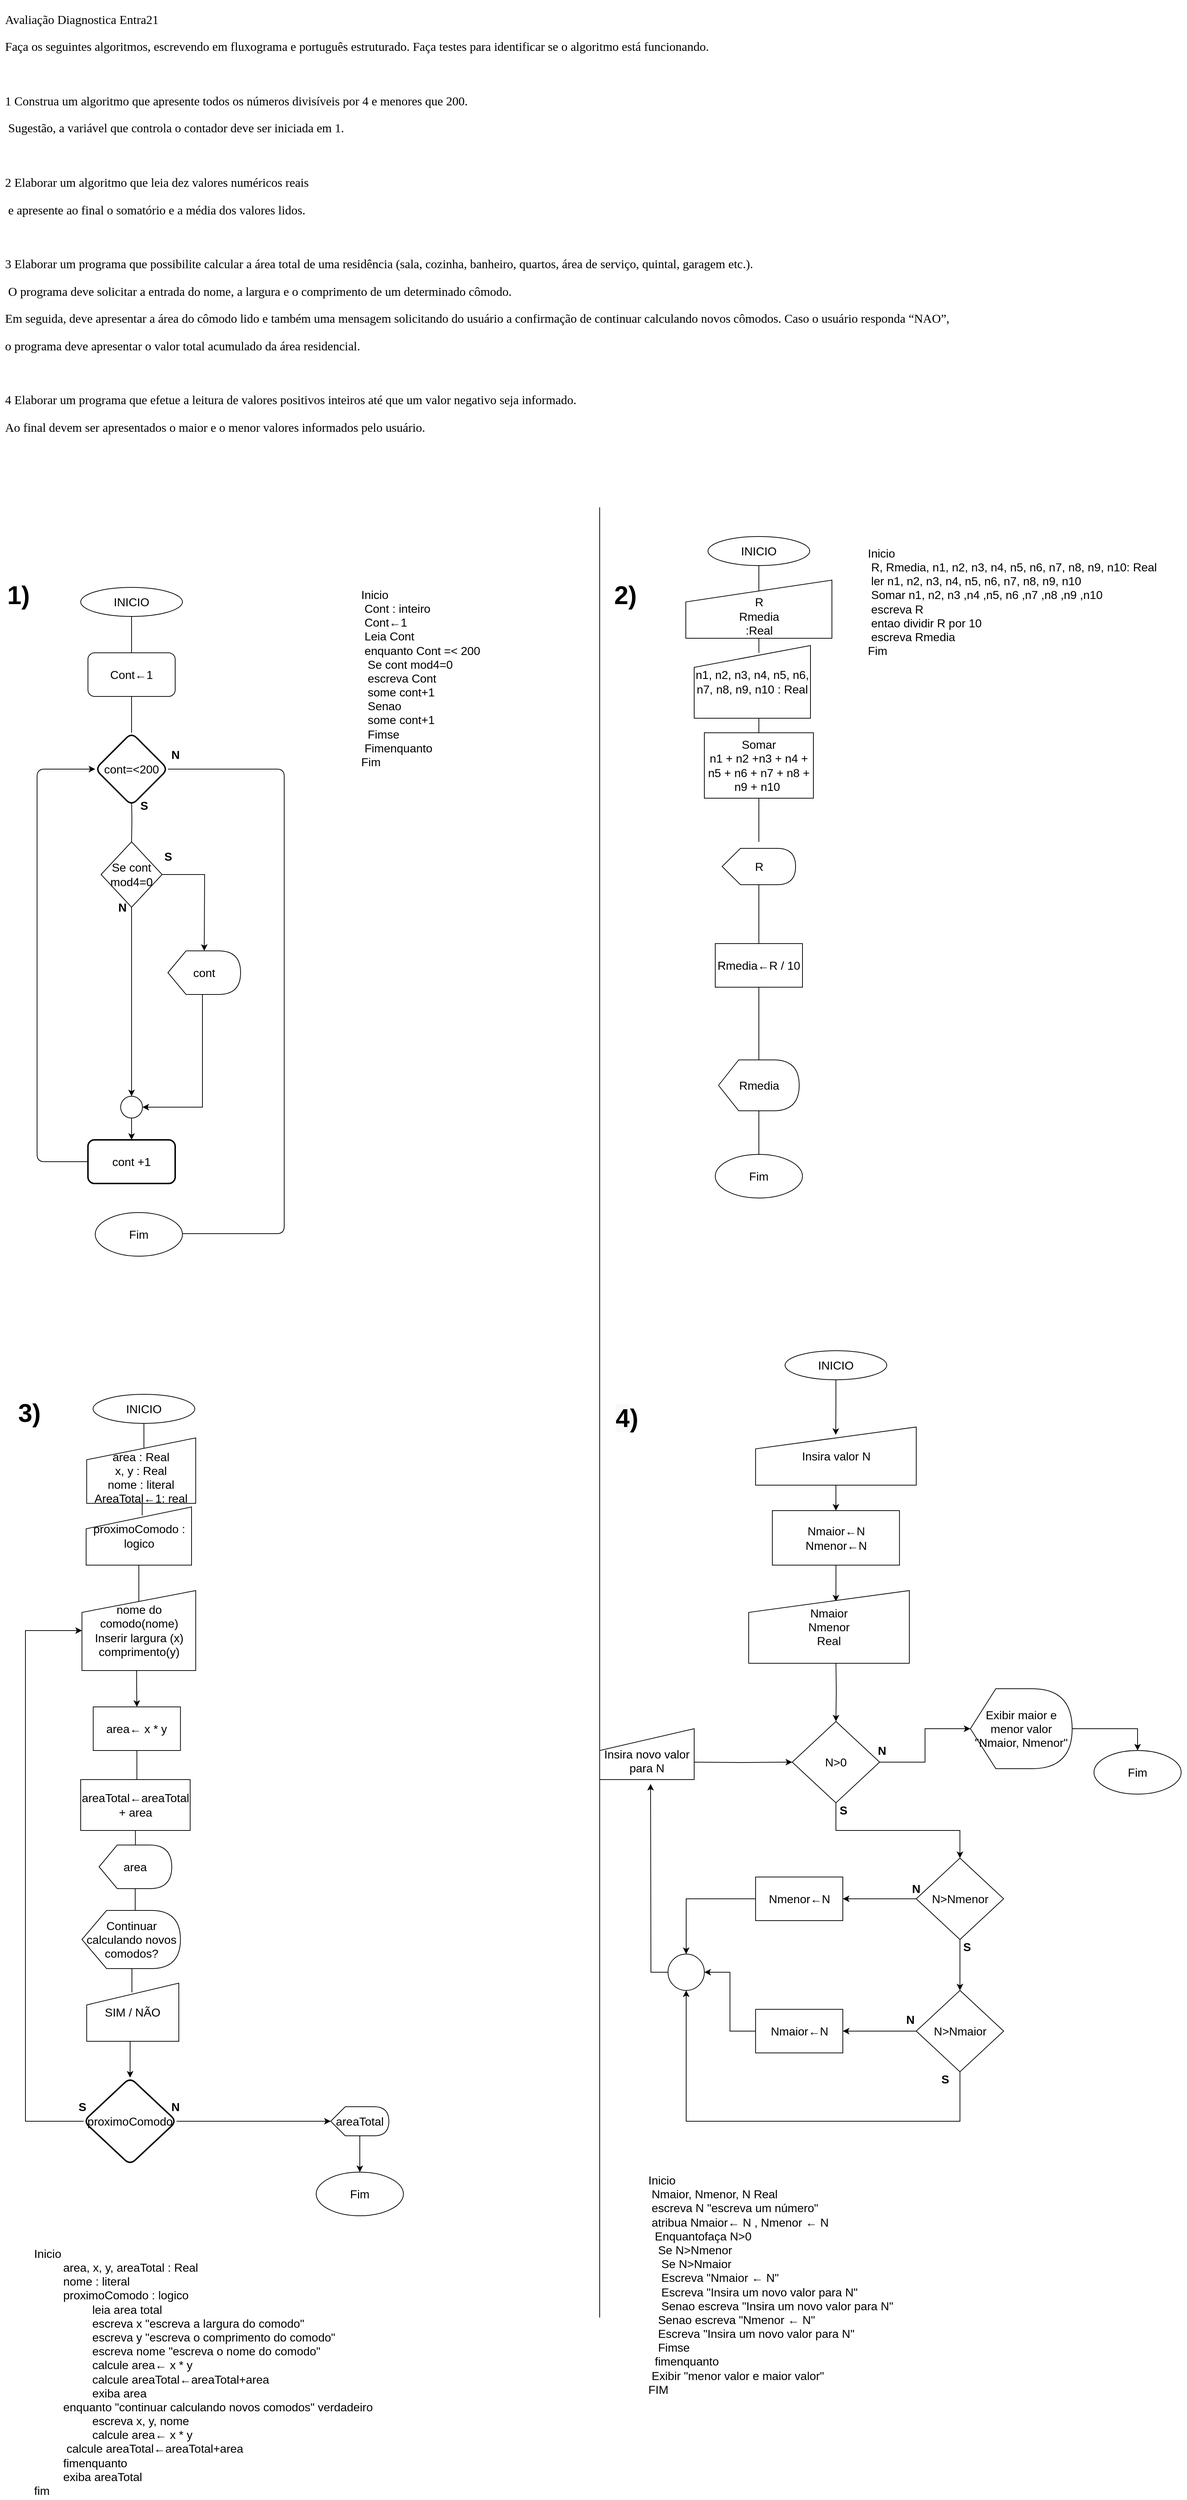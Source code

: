 <mxfile version="18.0.8" type="github">
  <diagram id="C5RBs43oDa-KdzZeNtuy" name="Page-1">
    <mxGraphModel dx="2500" dy="896" grid="1" gridSize="10" guides="1" tooltips="1" connect="1" arrows="1" fold="1" page="1" pageScale="1" pageWidth="827" pageHeight="1169" math="0" shadow="0">
      <root>
        <mxCell id="WIyWlLk6GJQsqaUBKTNV-0" />
        <mxCell id="WIyWlLk6GJQsqaUBKTNV-1" parent="WIyWlLk6GJQsqaUBKTNV-0" />
        <mxCell id="kn2vNIjFj-Ewvvn4SXpU-0" value="&lt;p style=&quot;font-family: &amp;quot;Times New Roman&amp;quot;; font-size: 17px;&quot;&gt;&lt;font style=&quot;font-size: 17px;&quot;&gt;Avaliação Diagnostica Entra21&lt;/font&gt;&lt;/p&gt;&lt;p style=&quot;font-family: &amp;quot;Times New Roman&amp;quot;; font-size: 17px;&quot;&gt;&lt;/p&gt;&lt;p style=&quot;font-family: &amp;quot;Times New Roman&amp;quot;; font-size: 17px;&quot;&gt;&lt;font style=&quot;font-size: 17px;&quot;&gt;Faça os seguintes algoritmos, escrevendo em fluxograma e português estruturado. Faça testes para identificar se o algoritmo está funcionando.&lt;/font&gt;&lt;/p&gt;&lt;p style=&quot;font-family: &amp;quot;Times New Roman&amp;quot;; font-size: 17px;&quot;&gt;&lt;font style=&quot;font-size: 17px;&quot;&gt;&lt;br&gt;&lt;/font&gt;&lt;/p&gt;&lt;p style=&quot;font-family: &amp;quot;Times New Roman&amp;quot;; font-size: 17px;&quot;&gt;&lt;/p&gt;&lt;p style=&quot;font-family: &amp;quot;Times New Roman&amp;quot;; font-size: 17px;&quot;&gt;&lt;font style=&quot;font-size: 17px;&quot;&gt;1 Construa um algoritmo que apresente todos os números divisíveis por 4 e menores que 200.&lt;/font&gt;&lt;/p&gt;&lt;p style=&quot;font-family: &amp;quot;Times New Roman&amp;quot;; font-size: 17px;&quot;&gt;&lt;font style=&quot;font-size: 17px;&quot;&gt;&amp;nbsp;Sugestão, a variável que controla o contador deve ser iniciada em 1.&lt;/font&gt;&lt;/p&gt;&lt;p style=&quot;font-family: &amp;quot;Times New Roman&amp;quot;; font-size: 17px;&quot;&gt;&lt;font style=&quot;font-size: 17px;&quot;&gt;&lt;br&gt;&lt;/font&gt;&lt;/p&gt;&lt;p style=&quot;font-family: &amp;quot;Times New Roman&amp;quot;; font-size: 17px;&quot;&gt;&lt;/p&gt;&lt;p style=&quot;font-family: &amp;quot;Times New Roman&amp;quot;; font-size: 17px;&quot;&gt;&lt;font style=&quot;font-size: 17px;&quot;&gt;2 Elaborar um algoritmo que leia dez valores numéricos reais&lt;/font&gt;&lt;/p&gt;&lt;p style=&quot;font-family: &amp;quot;Times New Roman&amp;quot;; font-size: 17px;&quot;&gt;&lt;font style=&quot;font-size: 17px;&quot;&gt;&amp;nbsp;e apresente ao final o somatório e a média dos valores lidos.&lt;/font&gt;&lt;/p&gt;&lt;p style=&quot;font-family: &amp;quot;Times New Roman&amp;quot;; font-size: 17px;&quot;&gt;&lt;font style=&quot;font-size: 17px;&quot;&gt;&lt;br&gt;&lt;/font&gt;&lt;/p&gt;&lt;p style=&quot;font-family: &amp;quot;Times New Roman&amp;quot;; font-size: 17px;&quot;&gt;&lt;/p&gt;&lt;p style=&quot;font-family: &amp;quot;Times New Roman&amp;quot;; font-size: 17px;&quot;&gt;&lt;font style=&quot;font-size: 17px;&quot;&gt;3 Elaborar um programa que possibilite calcular a área total de uma residência (sala, cozinha, banheiro, quartos, área de serviço, quintal, garagem etc.).&lt;/font&gt;&lt;/p&gt;&lt;p style=&quot;font-family: &amp;quot;Times New Roman&amp;quot;; font-size: 17px;&quot;&gt;&lt;font style=&quot;font-size: 17px;&quot;&gt;&amp;nbsp;O programa deve solicitar a entrada do nome, a largura e o comprimento de um determinado cômodo.&amp;nbsp;&lt;/font&gt;&lt;/p&gt;&lt;p style=&quot;font-family: &amp;quot;Times New Roman&amp;quot;; font-size: 17px;&quot;&gt;&lt;font style=&quot;font-size: 17px;&quot;&gt;Em seguida, deve apresentar a área do cômodo lido e também uma mensagem solicitando do usuário a confirmação de continuar calculando novos cômodos. Caso o usuário responda “NAO”,&amp;nbsp;&lt;/font&gt;&lt;/p&gt;&lt;p style=&quot;font-family: &amp;quot;Times New Roman&amp;quot;; font-size: 17px;&quot;&gt;&lt;font style=&quot;font-size: 17px;&quot;&gt;o programa deve apresentar o valor total acumulado da área residencial.&lt;/font&gt;&lt;/p&gt;&lt;p style=&quot;font-family: &amp;quot;Times New Roman&amp;quot;; font-size: 17px;&quot;&gt;&lt;font style=&quot;font-size: 17px;&quot;&gt;&lt;br&gt;&lt;/font&gt;&lt;/p&gt;&lt;p style=&quot;font-family: &amp;quot;Times New Roman&amp;quot;; font-size: 17px;&quot;&gt;&lt;font style=&quot;font-size: 17px;&quot;&gt;4 Elaborar um programa que efetue a leitura de valores positivos inteiros até que um valor negativo seja informado.&amp;nbsp;&lt;/font&gt;&lt;/p&gt;&lt;p style=&quot;font-family: &amp;quot;Times New Roman&amp;quot;; font-size: 17px;&quot;&gt;&lt;font style=&quot;font-size: 17px;&quot;&gt;Ao final devem ser apresentados o maior e o menor valores informados pelo usuário.&lt;/font&gt;&lt;/p&gt;" style="text;html=1;align=left;verticalAlign=middle;resizable=0;points=[];autosize=1;strokeColor=none;fillColor=none;" vertex="1" parent="WIyWlLk6GJQsqaUBKTNV-1">
          <mxGeometry x="-800" y="50" width="1320" height="520" as="geometry" />
        </mxCell>
        <mxCell id="kn2vNIjFj-Ewvvn4SXpU-1" style="edgeStyle=orthogonalEdgeStyle;rounded=1;orthogonalLoop=1;jettySize=auto;html=1;fontSize=16;endArrow=none;endFill=0;" edge="1" parent="WIyWlLk6GJQsqaUBKTNV-1" source="kn2vNIjFj-Ewvvn4SXpU-2" target="kn2vNIjFj-Ewvvn4SXpU-4">
          <mxGeometry relative="1" as="geometry">
            <Array as="points">
              <mxPoint x="-624" y="870" />
              <mxPoint x="-624" y="870" />
            </Array>
          </mxGeometry>
        </mxCell>
        <mxCell id="kn2vNIjFj-Ewvvn4SXpU-2" value="&lt;font style=&quot;font-size: 16px;&quot;&gt;INICIO&lt;/font&gt;" style="ellipse;whiteSpace=wrap;html=1;rounded=1;" vertex="1" parent="WIyWlLk6GJQsqaUBKTNV-1">
          <mxGeometry x="-694" y="810" width="140" height="40" as="geometry" />
        </mxCell>
        <mxCell id="kn2vNIjFj-Ewvvn4SXpU-3" style="edgeStyle=orthogonalEdgeStyle;rounded=1;orthogonalLoop=1;jettySize=auto;html=1;fontSize=16;endArrow=none;endFill=0;" edge="1" parent="WIyWlLk6GJQsqaUBKTNV-1" source="kn2vNIjFj-Ewvvn4SXpU-4" target="kn2vNIjFj-Ewvvn4SXpU-7">
          <mxGeometry relative="1" as="geometry" />
        </mxCell>
        <mxCell id="kn2vNIjFj-Ewvvn4SXpU-4" value="&lt;font style=&quot;font-size: 16px;&quot;&gt;Cont←1&lt;br&gt;&lt;/font&gt;" style="rounded=1;whiteSpace=wrap;html=1;fillColor=default;gradientColor=none;" vertex="1" parent="WIyWlLk6GJQsqaUBKTNV-1">
          <mxGeometry x="-684" y="900" width="120" height="60" as="geometry" />
        </mxCell>
        <mxCell id="kn2vNIjFj-Ewvvn4SXpU-5" style="edgeStyle=orthogonalEdgeStyle;rounded=1;orthogonalLoop=1;jettySize=auto;html=1;fontSize=16;endArrow=none;endFill=0;entryX=0.5;entryY=0;entryDx=0;entryDy=0;" edge="1" parent="WIyWlLk6GJQsqaUBKTNV-1" target="kn2vNIjFj-Ewvvn4SXpU-18">
          <mxGeometry relative="1" as="geometry">
            <mxPoint x="-624" y="1100" as="sourcePoint" />
            <mxPoint x="-624" y="1162" as="targetPoint" />
          </mxGeometry>
        </mxCell>
        <mxCell id="kn2vNIjFj-Ewvvn4SXpU-6" style="edgeStyle=elbowEdgeStyle;rounded=1;orthogonalLoop=1;jettySize=auto;html=1;exitX=1;exitY=0.5;exitDx=0;exitDy=0;fontSize=16;endArrow=none;endFill=0;entryX=1;entryY=0.5;entryDx=0;entryDy=0;" edge="1" parent="WIyWlLk6GJQsqaUBKTNV-1" source="kn2vNIjFj-Ewvvn4SXpU-7">
          <mxGeometry relative="1" as="geometry">
            <mxPoint x="-564.0" y="1699" as="targetPoint" />
            <Array as="points">
              <mxPoint x="-414" y="1290" />
              <mxPoint x="-474" y="1380" />
            </Array>
          </mxGeometry>
        </mxCell>
        <mxCell id="kn2vNIjFj-Ewvvn4SXpU-7" value="cont=&amp;lt;200" style="rhombus;whiteSpace=wrap;html=1;fontSize=16;strokeWidth=2;strokeColor=default;rounded=1;" vertex="1" parent="WIyWlLk6GJQsqaUBKTNV-1">
          <mxGeometry x="-674" y="1010" width="100" height="100" as="geometry" />
        </mxCell>
        <mxCell id="kn2vNIjFj-Ewvvn4SXpU-12" value="cont +1" style="rounded=1;whiteSpace=wrap;html=1;fontSize=16;strokeColor=default;strokeWidth=2;" vertex="1" parent="WIyWlLk6GJQsqaUBKTNV-1">
          <mxGeometry x="-684" y="1570" width="120" height="60" as="geometry" />
        </mxCell>
        <mxCell id="kn2vNIjFj-Ewvvn4SXpU-13" value="" style="endArrow=classic;html=1;rounded=1;fontSize=16;entryX=0;entryY=0.5;entryDx=0;entryDy=0;exitX=0;exitY=0.5;exitDx=0;exitDy=0;" edge="1" parent="WIyWlLk6GJQsqaUBKTNV-1" target="kn2vNIjFj-Ewvvn4SXpU-7" source="kn2vNIjFj-Ewvvn4SXpU-12">
          <mxGeometry width="50" height="50" relative="1" as="geometry">
            <mxPoint x="-774" y="1640" as="sourcePoint" />
            <mxPoint x="-684" y="1350" as="targetPoint" />
            <Array as="points">
              <mxPoint x="-754" y="1600" />
              <mxPoint x="-754" y="1060" />
            </Array>
          </mxGeometry>
        </mxCell>
        <mxCell id="kn2vNIjFj-Ewvvn4SXpU-15" value="" style="edgeStyle=orthogonalEdgeStyle;rounded=1;orthogonalLoop=1;jettySize=auto;html=1;fontSize=16;endArrow=none;endFill=0;" edge="1" parent="WIyWlLk6GJQsqaUBKTNV-1">
          <mxGeometry relative="1" as="geometry">
            <mxPoint x="-624" y="1230" as="sourcePoint" />
            <mxPoint x="-624" y="1230" as="targetPoint" />
            <Array as="points">
              <mxPoint x="-624" y="1240" />
              <mxPoint x="-624" y="1240" />
            </Array>
          </mxGeometry>
        </mxCell>
        <mxCell id="kn2vNIjFj-Ewvvn4SXpU-19" style="edgeStyle=orthogonalEdgeStyle;rounded=0;orthogonalLoop=1;jettySize=auto;html=1;fontSize=16;" edge="1" parent="WIyWlLk6GJQsqaUBKTNV-1" source="kn2vNIjFj-Ewvvn4SXpU-18">
          <mxGeometry relative="1" as="geometry">
            <mxPoint x="-524" y="1310" as="targetPoint" />
          </mxGeometry>
        </mxCell>
        <mxCell id="kn2vNIjFj-Ewvvn4SXpU-22" style="edgeStyle=orthogonalEdgeStyle;rounded=0;orthogonalLoop=1;jettySize=auto;html=1;entryX=0.5;entryY=0;entryDx=0;entryDy=0;fontSize=16;" edge="1" parent="WIyWlLk6GJQsqaUBKTNV-1" source="kn2vNIjFj-Ewvvn4SXpU-18" target="kn2vNIjFj-Ewvvn4SXpU-28">
          <mxGeometry relative="1" as="geometry" />
        </mxCell>
        <mxCell id="kn2vNIjFj-Ewvvn4SXpU-18" value="Se cont&lt;br&gt;mod4=0" style="rhombus;whiteSpace=wrap;html=1;fontSize=16;" vertex="1" parent="WIyWlLk6GJQsqaUBKTNV-1">
          <mxGeometry x="-666" y="1160" width="84" height="90" as="geometry" />
        </mxCell>
        <mxCell id="kn2vNIjFj-Ewvvn4SXpU-21" style="edgeStyle=orthogonalEdgeStyle;rounded=0;orthogonalLoop=1;jettySize=auto;html=1;entryX=1;entryY=0.5;entryDx=0;entryDy=0;fontSize=16;exitX=0;exitY=0;exitDx=47.5;exitDy=60;exitPerimeter=0;" edge="1" parent="WIyWlLk6GJQsqaUBKTNV-1" source="kn2vNIjFj-Ewvvn4SXpU-20" target="kn2vNIjFj-Ewvvn4SXpU-28">
          <mxGeometry relative="1" as="geometry" />
        </mxCell>
        <mxCell id="kn2vNIjFj-Ewvvn4SXpU-20" value="cont" style="shape=display;whiteSpace=wrap;html=1;fontSize=16;" vertex="1" parent="WIyWlLk6GJQsqaUBKTNV-1">
          <mxGeometry x="-574" y="1310" width="100" height="60" as="geometry" />
        </mxCell>
        <mxCell id="kn2vNIjFj-Ewvvn4SXpU-23" value="&lt;b&gt;S&lt;/b&gt;" style="text;html=1;align=center;verticalAlign=middle;resizable=0;points=[];autosize=1;strokeColor=none;fillColor=none;fontSize=16;" vertex="1" parent="WIyWlLk6GJQsqaUBKTNV-1">
          <mxGeometry x="-589" y="1170" width="30" height="20" as="geometry" />
        </mxCell>
        <mxCell id="kn2vNIjFj-Ewvvn4SXpU-24" value="&lt;b&gt;N&lt;/b&gt;" style="text;html=1;align=center;verticalAlign=middle;resizable=0;points=[];autosize=1;strokeColor=none;fillColor=none;fontSize=16;" vertex="1" parent="WIyWlLk6GJQsqaUBKTNV-1">
          <mxGeometry x="-652" y="1240" width="30" height="20" as="geometry" />
        </mxCell>
        <mxCell id="kn2vNIjFj-Ewvvn4SXpU-25" value="&lt;b&gt;N&lt;/b&gt;" style="text;html=1;align=center;verticalAlign=middle;resizable=0;points=[];autosize=1;strokeColor=none;fillColor=none;fontSize=16;" vertex="1" parent="WIyWlLk6GJQsqaUBKTNV-1">
          <mxGeometry x="-579" y="1030" width="30" height="20" as="geometry" />
        </mxCell>
        <mxCell id="kn2vNIjFj-Ewvvn4SXpU-26" value="&lt;b&gt;S&lt;/b&gt;" style="text;html=1;align=center;verticalAlign=middle;resizable=0;points=[];autosize=1;strokeColor=none;fillColor=none;fontSize=16;" vertex="1" parent="WIyWlLk6GJQsqaUBKTNV-1">
          <mxGeometry x="-622" y="1100" width="30" height="20" as="geometry" />
        </mxCell>
        <mxCell id="kn2vNIjFj-Ewvvn4SXpU-27" value="Fim" style="ellipse;whiteSpace=wrap;html=1;fontSize=16;" vertex="1" parent="WIyWlLk6GJQsqaUBKTNV-1">
          <mxGeometry x="-674" y="1670" width="120" height="60" as="geometry" />
        </mxCell>
        <mxCell id="kn2vNIjFj-Ewvvn4SXpU-29" style="edgeStyle=orthogonalEdgeStyle;rounded=0;orthogonalLoop=1;jettySize=auto;html=1;fontSize=16;" edge="1" parent="WIyWlLk6GJQsqaUBKTNV-1" source="kn2vNIjFj-Ewvvn4SXpU-28" target="kn2vNIjFj-Ewvvn4SXpU-12">
          <mxGeometry relative="1" as="geometry" />
        </mxCell>
        <mxCell id="kn2vNIjFj-Ewvvn4SXpU-28" value="" style="ellipse;whiteSpace=wrap;html=1;aspect=fixed;fontSize=16;" vertex="1" parent="WIyWlLk6GJQsqaUBKTNV-1">
          <mxGeometry x="-639" y="1510" width="30" height="30" as="geometry" />
        </mxCell>
        <mxCell id="kn2vNIjFj-Ewvvn4SXpU-30" value="Inicio&lt;br&gt;&lt;span style=&quot;white-space: pre;&quot;&gt;	&lt;/span&gt;Cont : inteiro&lt;br&gt;&lt;span style=&quot;white-space: pre;&quot;&gt;	&lt;/span&gt;Cont←1&lt;br&gt;&lt;span style=&quot;white-space: pre;&quot;&gt;	&lt;/span&gt;Leia Cont&lt;br&gt;&lt;span style=&quot;white-space: pre;&quot;&gt;	&lt;/span&gt;enquanto&amp;nbsp;Cont =&amp;lt; 200&lt;br&gt;&lt;span style=&quot;white-space: pre;&quot;&gt;	&lt;span style=&quot;white-space: pre;&quot;&gt;	&lt;/span&gt;S&lt;/span&gt;e cont mod4=0&lt;br&gt;&lt;span style=&quot;white-space: pre;&quot;&gt;	&lt;/span&gt;&lt;span style=&quot;white-space: pre;&quot;&gt;	&lt;/span&gt;escreva Cont&lt;br&gt;&lt;span style=&quot;white-space: pre;&quot;&gt;	&lt;/span&gt;&lt;span style=&quot;white-space: pre;&quot;&gt;	&lt;/span&gt;some cont+1&lt;br&gt;&lt;span style=&quot;white-space: pre;&quot;&gt;	&lt;/span&gt;&lt;span style=&quot;white-space: pre;&quot;&gt;	&lt;/span&gt;Senao&lt;br&gt;&lt;span style=&quot;white-space: pre;&quot;&gt;	&lt;/span&gt;&lt;span style=&quot;white-space: pre;&quot;&gt;	&lt;/span&gt;some cont+1&lt;br&gt;&lt;span style=&quot;white-space: pre;&quot;&gt;	&lt;/span&gt;&lt;span style=&quot;white-space: pre;&quot;&gt;	&lt;/span&gt;Fimse&lt;br&gt;&lt;span style=&quot;white-space: pre;&quot;&gt;	&lt;/span&gt;Fimenquanto&lt;br&gt;Fim" style="text;html=1;align=left;verticalAlign=middle;resizable=0;points=[];autosize=1;strokeColor=none;fillColor=none;fontSize=16;" vertex="1" parent="WIyWlLk6GJQsqaUBKTNV-1">
          <mxGeometry x="-310" y="810" width="210" height="250" as="geometry" />
        </mxCell>
        <mxCell id="kn2vNIjFj-Ewvvn4SXpU-31" value="&lt;b style=&quot;font-size: 35px;&quot;&gt;1&lt;/b&gt;&lt;b style=&quot;&quot;&gt;&lt;font style=&quot;font-size: 35px;&quot;&gt;)&lt;/font&gt;&lt;/b&gt;" style="text;html=1;align=center;verticalAlign=middle;resizable=0;points=[];autosize=1;strokeColor=none;fillColor=none;fontSize=16;" vertex="1" parent="WIyWlLk6GJQsqaUBKTNV-1">
          <mxGeometry x="-805" y="805" width="50" height="30" as="geometry" />
        </mxCell>
        <mxCell id="kn2vNIjFj-Ewvvn4SXpU-33" style="edgeStyle=orthogonalEdgeStyle;rounded=0;orthogonalLoop=1;jettySize=auto;html=1;fontSize=35;endArrow=none;endFill=0;" edge="1" parent="WIyWlLk6GJQsqaUBKTNV-1">
          <mxGeometry relative="1" as="geometry">
            <mxPoint x="20" y="3190" as="targetPoint" />
            <mxPoint x="20" y="700" as="sourcePoint" />
            <Array as="points">
              <mxPoint x="20" y="1920" />
              <mxPoint x="20" y="1920" />
            </Array>
          </mxGeometry>
        </mxCell>
        <mxCell id="kn2vNIjFj-Ewvvn4SXpU-36" style="edgeStyle=orthogonalEdgeStyle;rounded=1;orthogonalLoop=1;jettySize=auto;html=1;fontSize=16;endArrow=none;endFill=0;" edge="1" parent="WIyWlLk6GJQsqaUBKTNV-1" source="kn2vNIjFj-Ewvvn4SXpU-37">
          <mxGeometry relative="1" as="geometry">
            <Array as="points">
              <mxPoint x="239" y="870" />
              <mxPoint x="239" y="870" />
            </Array>
            <mxPoint x="239.059" y="900" as="targetPoint" />
          </mxGeometry>
        </mxCell>
        <mxCell id="kn2vNIjFj-Ewvvn4SXpU-37" value="&lt;font style=&quot;font-size: 16px;&quot;&gt;INICIO&lt;/font&gt;" style="ellipse;whiteSpace=wrap;html=1;rounded=1;" vertex="1" parent="WIyWlLk6GJQsqaUBKTNV-1">
          <mxGeometry x="169" y="740" width="140" height="40" as="geometry" />
        </mxCell>
        <mxCell id="kn2vNIjFj-Ewvvn4SXpU-38" style="edgeStyle=orthogonalEdgeStyle;rounded=1;orthogonalLoop=1;jettySize=auto;html=1;fontSize=16;endArrow=none;endFill=0;" edge="1" parent="WIyWlLk6GJQsqaUBKTNV-1">
          <mxGeometry relative="1" as="geometry">
            <mxPoint x="239" y="960" as="sourcePoint" />
            <mxPoint x="239" y="1010" as="targetPoint" />
          </mxGeometry>
        </mxCell>
        <mxCell id="kn2vNIjFj-Ewvvn4SXpU-58" value="&lt;b style=&quot;font-size: 35px;&quot;&gt;2&lt;/b&gt;&lt;b style=&quot;&quot;&gt;&lt;font style=&quot;font-size: 35px;&quot;&gt;)&lt;/font&gt;&lt;/b&gt;" style="text;html=1;align=center;verticalAlign=middle;resizable=0;points=[];autosize=1;strokeColor=none;fillColor=none;fontSize=16;" vertex="1" parent="WIyWlLk6GJQsqaUBKTNV-1">
          <mxGeometry x="30" y="805" width="50" height="30" as="geometry" />
        </mxCell>
        <mxCell id="kn2vNIjFj-Ewvvn4SXpU-89" style="edgeStyle=orthogonalEdgeStyle;rounded=0;orthogonalLoop=1;jettySize=auto;html=1;fontSize=16;endArrow=none;endFill=0;" edge="1" parent="WIyWlLk6GJQsqaUBKTNV-1" source="kn2vNIjFj-Ewvvn4SXpU-87">
          <mxGeometry relative="1" as="geometry">
            <mxPoint x="239" y="1160" as="targetPoint" />
          </mxGeometry>
        </mxCell>
        <mxCell id="kn2vNIjFj-Ewvvn4SXpU-87" value="&lt;span style=&quot;text-align: left;&quot;&gt;Somar&lt;/span&gt;&lt;br style=&quot;text-align: left;&quot;&gt;&lt;span style=&quot;text-align: left;&quot;&gt;n1 + n2 +n3 + n4 + n5 + n6 + n7 + n8 + n9 + n10&amp;nbsp;&lt;/span&gt;" style="whiteSpace=wrap;html=1;fontSize=16;" vertex="1" parent="WIyWlLk6GJQsqaUBKTNV-1">
          <mxGeometry x="164" y="1010" width="150" height="90" as="geometry" />
        </mxCell>
        <mxCell id="kn2vNIjFj-Ewvvn4SXpU-91" style="edgeStyle=orthogonalEdgeStyle;rounded=0;orthogonalLoop=1;jettySize=auto;html=1;fontSize=16;endArrow=none;endFill=0;" edge="1" parent="WIyWlLk6GJQsqaUBKTNV-1" source="kn2vNIjFj-Ewvvn4SXpU-90">
          <mxGeometry relative="1" as="geometry">
            <mxPoint x="239" y="1300" as="targetPoint" />
          </mxGeometry>
        </mxCell>
        <mxCell id="kn2vNIjFj-Ewvvn4SXpU-90" value="R" style="shape=display;whiteSpace=wrap;html=1;fontSize=16;" vertex="1" parent="WIyWlLk6GJQsqaUBKTNV-1">
          <mxGeometry x="188.5" y="1169" width="101" height="50" as="geometry" />
        </mxCell>
        <mxCell id="kn2vNIjFj-Ewvvn4SXpU-93" style="edgeStyle=orthogonalEdgeStyle;rounded=0;orthogonalLoop=1;jettySize=auto;html=1;fontSize=16;endArrow=none;endFill=0;" edge="1" parent="WIyWlLk6GJQsqaUBKTNV-1" source="kn2vNIjFj-Ewvvn4SXpU-92">
          <mxGeometry relative="1" as="geometry">
            <mxPoint x="239" y="1460" as="targetPoint" />
          </mxGeometry>
        </mxCell>
        <mxCell id="kn2vNIjFj-Ewvvn4SXpU-92" value="Rmedia←R / 10" style="whiteSpace=wrap;html=1;fontSize=16;" vertex="1" parent="WIyWlLk6GJQsqaUBKTNV-1">
          <mxGeometry x="179" y="1300" width="120" height="60" as="geometry" />
        </mxCell>
        <mxCell id="kn2vNIjFj-Ewvvn4SXpU-95" style="edgeStyle=orthogonalEdgeStyle;rounded=0;orthogonalLoop=1;jettySize=auto;html=1;fontSize=16;endArrow=none;endFill=0;" edge="1" parent="WIyWlLk6GJQsqaUBKTNV-1" source="kn2vNIjFj-Ewvvn4SXpU-94">
          <mxGeometry relative="1" as="geometry">
            <mxPoint x="239" y="1590" as="targetPoint" />
          </mxGeometry>
        </mxCell>
        <mxCell id="kn2vNIjFj-Ewvvn4SXpU-94" value="Rmedia" style="shape=display;whiteSpace=wrap;html=1;fontSize=16;" vertex="1" parent="WIyWlLk6GJQsqaUBKTNV-1">
          <mxGeometry x="183.5" y="1460" width="111" height="70" as="geometry" />
        </mxCell>
        <mxCell id="kn2vNIjFj-Ewvvn4SXpU-96" value="Fim" style="ellipse;whiteSpace=wrap;html=1;fontSize=16;" vertex="1" parent="WIyWlLk6GJQsqaUBKTNV-1">
          <mxGeometry x="179" y="1590" width="120" height="60" as="geometry" />
        </mxCell>
        <mxCell id="kn2vNIjFj-Ewvvn4SXpU-97" value="&lt;span style=&quot;&quot;&gt;n1, n2, n3, n4, n5, n6, n7, n8, n9, n10 : Real&lt;/span&gt;" style="shape=manualInput;whiteSpace=wrap;html=1;fontSize=16;" vertex="1" parent="WIyWlLk6GJQsqaUBKTNV-1">
          <mxGeometry x="150" y="890" width="160" height="100" as="geometry" />
        </mxCell>
        <mxCell id="kn2vNIjFj-Ewvvn4SXpU-98" value="&lt;span style=&quot;&quot;&gt;&lt;br&gt;R&lt;/span&gt;&lt;br style=&quot;&quot;&gt;&lt;span style=&quot;&quot;&gt;Rmedia&lt;br&gt;:Real&lt;br&gt;&lt;/span&gt;" style="shape=manualInput;whiteSpace=wrap;html=1;fontSize=16;" vertex="1" parent="WIyWlLk6GJQsqaUBKTNV-1">
          <mxGeometry x="138.5" y="800" width="201" height="80" as="geometry" />
        </mxCell>
        <mxCell id="kn2vNIjFj-Ewvvn4SXpU-100" value="Inicio&lt;br&gt;&lt;span style=&quot;&quot;&gt;	&lt;/span&gt;&lt;span style=&quot;white-space: pre;&quot;&gt;	&lt;/span&gt;R, Rmedia, n1, n2, n3, n4, n5, n6, n7, n8, n9, n10: Real&lt;br&gt;&lt;span style=&quot;&quot;&gt;	&lt;/span&gt;&lt;span style=&quot;white-space: pre;&quot;&gt;	&lt;/span&gt;ler n1, n2, n3, n4, n5, n6, n7, n8, n9, n10&lt;br&gt;&lt;span style=&quot;white-space: pre;&quot;&gt;	&lt;/span&gt;Somar n1, n2, n3 ,n4 ,n5, n6 ,n7 ,n8 ,n9 ,n10&lt;br&gt;&lt;span style=&quot;white-space: pre;&quot;&gt;	&lt;/span&gt;escreva R&lt;br&gt;&lt;span style=&quot;white-space: pre;&quot;&gt;	&lt;/span&gt;entao dividir R por 10&lt;br&gt;&lt;span style=&quot;white-space: pre;&quot;&gt;	&lt;/span&gt;escreva Rmedia&lt;br&gt;Fim" style="text;html=1;align=left;verticalAlign=middle;resizable=0;points=[];autosize=1;strokeColor=none;fillColor=none;fontSize=16;" vertex="1" parent="WIyWlLk6GJQsqaUBKTNV-1">
          <mxGeometry x="387" y="750" width="440" height="160" as="geometry" />
        </mxCell>
        <mxCell id="kn2vNIjFj-Ewvvn4SXpU-101" style="edgeStyle=orthogonalEdgeStyle;rounded=1;orthogonalLoop=1;jettySize=auto;html=1;fontSize=16;endArrow=none;endFill=0;entryX=0.532;entryY=0.147;entryDx=0;entryDy=0;entryPerimeter=0;" edge="1" parent="WIyWlLk6GJQsqaUBKTNV-1" source="kn2vNIjFj-Ewvvn4SXpU-102" target="kn2vNIjFj-Ewvvn4SXpU-127">
          <mxGeometry relative="1" as="geometry">
            <Array as="points" />
            <mxPoint x="-608.941" y="2080" as="targetPoint" />
          </mxGeometry>
        </mxCell>
        <mxCell id="kn2vNIjFj-Ewvvn4SXpU-102" value="&lt;font style=&quot;font-size: 16px;&quot;&gt;INICIO&lt;/font&gt;" style="ellipse;whiteSpace=wrap;html=1;rounded=1;" vertex="1" parent="WIyWlLk6GJQsqaUBKTNV-1">
          <mxGeometry x="-677" y="1920" width="140" height="40" as="geometry" />
        </mxCell>
        <mxCell id="kn2vNIjFj-Ewvvn4SXpU-143" style="edgeStyle=orthogonalEdgeStyle;rounded=0;orthogonalLoop=1;jettySize=auto;html=1;entryX=0;entryY=0.5;entryDx=0;entryDy=0;fontSize=16;endArrow=classic;endFill=1;exitX=0;exitY=0.5;exitDx=0;exitDy=0;" edge="1" parent="WIyWlLk6GJQsqaUBKTNV-1" source="kn2vNIjFj-Ewvvn4SXpU-107" target="kn2vNIjFj-Ewvvn4SXpU-132">
          <mxGeometry relative="1" as="geometry">
            <Array as="points">
              <mxPoint x="-770" y="2920" />
              <mxPoint x="-770" y="2245" />
            </Array>
          </mxGeometry>
        </mxCell>
        <mxCell id="kn2vNIjFj-Ewvvn4SXpU-151" style="edgeStyle=orthogonalEdgeStyle;rounded=0;orthogonalLoop=1;jettySize=auto;html=1;fontSize=16;endArrow=classic;endFill=1;entryX=0;entryY=0.5;entryDx=0;entryDy=0;entryPerimeter=0;" edge="1" parent="WIyWlLk6GJQsqaUBKTNV-1" source="kn2vNIjFj-Ewvvn4SXpU-107" target="kn2vNIjFj-Ewvvn4SXpU-152">
          <mxGeometry relative="1" as="geometry">
            <mxPoint x="-350" y="2910" as="targetPoint" />
            <Array as="points" />
          </mxGeometry>
        </mxCell>
        <mxCell id="kn2vNIjFj-Ewvvn4SXpU-107" value="proximoComodo" style="rhombus;whiteSpace=wrap;html=1;fontSize=16;strokeWidth=2;strokeColor=default;rounded=1;" vertex="1" parent="WIyWlLk6GJQsqaUBKTNV-1">
          <mxGeometry x="-690" y="2860" width="127.94" height="120" as="geometry" />
        </mxCell>
        <mxCell id="kn2vNIjFj-Ewvvn4SXpU-148" style="edgeStyle=orthogonalEdgeStyle;rounded=0;orthogonalLoop=1;jettySize=auto;html=1;fontSize=16;endArrow=none;endFill=0;" edge="1" parent="WIyWlLk6GJQsqaUBKTNV-1" source="kn2vNIjFj-Ewvvn4SXpU-115" target="kn2vNIjFj-Ewvvn4SXpU-146">
          <mxGeometry relative="1" as="geometry" />
        </mxCell>
        <mxCell id="kn2vNIjFj-Ewvvn4SXpU-115" value="area" style="shape=display;whiteSpace=wrap;html=1;fontSize=16;" vertex="1" parent="WIyWlLk6GJQsqaUBKTNV-1">
          <mxGeometry x="-668.69" y="2540" width="100" height="60" as="geometry" />
        </mxCell>
        <mxCell id="kn2vNIjFj-Ewvvn4SXpU-116" value="&lt;b&gt;S&lt;/b&gt;" style="text;html=1;align=center;verticalAlign=middle;resizable=0;points=[];autosize=1;strokeColor=none;fillColor=none;fontSize=16;" vertex="1" parent="WIyWlLk6GJQsqaUBKTNV-1">
          <mxGeometry x="-707" y="2890" width="30" height="20" as="geometry" />
        </mxCell>
        <mxCell id="kn2vNIjFj-Ewvvn4SXpU-117" value="&lt;b&gt;N&lt;/b&gt;" style="text;html=1;align=center;verticalAlign=middle;resizable=0;points=[];autosize=1;strokeColor=none;fillColor=none;fontSize=16;" vertex="1" parent="WIyWlLk6GJQsqaUBKTNV-1">
          <mxGeometry x="-579" y="2890" width="30" height="20" as="geometry" />
        </mxCell>
        <mxCell id="kn2vNIjFj-Ewvvn4SXpU-120" value="Fim" style="ellipse;whiteSpace=wrap;html=1;fontSize=16;" vertex="1" parent="WIyWlLk6GJQsqaUBKTNV-1">
          <mxGeometry x="-370" y="2990" width="120" height="60" as="geometry" />
        </mxCell>
        <mxCell id="kn2vNIjFj-Ewvvn4SXpU-123" value="&lt;b style=&quot;font-size: 35px;&quot;&gt;3&lt;/b&gt;&lt;b style=&quot;&quot;&gt;&lt;font style=&quot;font-size: 35px;&quot;&gt;)&lt;/font&gt;&lt;/b&gt;" style="text;html=1;align=center;verticalAlign=middle;resizable=0;points=[];autosize=1;strokeColor=none;fillColor=none;fontSize=16;" vertex="1" parent="WIyWlLk6GJQsqaUBKTNV-1">
          <mxGeometry x="-790" y="1930" width="50" height="30" as="geometry" />
        </mxCell>
        <mxCell id="kn2vNIjFj-Ewvvn4SXpU-124" value="&lt;br&gt;area : Real&lt;br&gt;x, y : Real&lt;br&gt;nome : literal&lt;br&gt;AreaTotal←1: real" style="shape=manualInput;whiteSpace=wrap;html=1;fontSize=16;" vertex="1" parent="WIyWlLk6GJQsqaUBKTNV-1">
          <mxGeometry x="-685.75" y="1980" width="150" height="90" as="geometry" />
        </mxCell>
        <mxCell id="kn2vNIjFj-Ewvvn4SXpU-130" style="edgeStyle=orthogonalEdgeStyle;rounded=0;orthogonalLoop=1;jettySize=auto;html=1;fontSize=16;endArrow=none;endFill=0;" edge="1" parent="WIyWlLk6GJQsqaUBKTNV-1" source="kn2vNIjFj-Ewvvn4SXpU-127">
          <mxGeometry relative="1" as="geometry">
            <mxPoint x="-614" y="2210" as="targetPoint" />
          </mxGeometry>
        </mxCell>
        <mxCell id="kn2vNIjFj-Ewvvn4SXpU-127" value="proximoComodo : logico" style="shape=manualInput;whiteSpace=wrap;html=1;fontSize=16;sketch=0;rounded=0;shadow=0;" vertex="1" parent="WIyWlLk6GJQsqaUBKTNV-1">
          <mxGeometry x="-686.5" y="2075" width="145" height="80" as="geometry" />
        </mxCell>
        <mxCell id="kn2vNIjFj-Ewvvn4SXpU-154" style="edgeStyle=orthogonalEdgeStyle;rounded=0;orthogonalLoop=1;jettySize=auto;html=1;entryX=0.5;entryY=0;entryDx=0;entryDy=0;fontSize=16;endArrow=classic;endFill=1;" edge="1" parent="WIyWlLk6GJQsqaUBKTNV-1" source="kn2vNIjFj-Ewvvn4SXpU-132" target="kn2vNIjFj-Ewvvn4SXpU-134">
          <mxGeometry relative="1" as="geometry">
            <Array as="points">
              <mxPoint x="-617" y="2320" />
              <mxPoint x="-617" y="2320" />
            </Array>
          </mxGeometry>
        </mxCell>
        <mxCell id="kn2vNIjFj-Ewvvn4SXpU-132" value="nome do comodo(nome)&lt;span style=&quot;&quot;&gt;&lt;br&gt;Inserir largura (x)&lt;/span&gt;&lt;br style=&quot;&quot;&gt;&lt;span style=&quot;&quot;&gt;comprimento(y)&lt;/span&gt;" style="shape=manualInput;whiteSpace=wrap;html=1;fontSize=16;sketch=0;rounded=0;shadow=0;" vertex="1" parent="WIyWlLk6GJQsqaUBKTNV-1">
          <mxGeometry x="-692.25" y="2190" width="156.5" height="110" as="geometry" />
        </mxCell>
        <mxCell id="kn2vNIjFj-Ewvvn4SXpU-147" style="edgeStyle=orthogonalEdgeStyle;rounded=0;orthogonalLoop=1;jettySize=auto;html=1;fontSize=16;endArrow=none;endFill=0;" edge="1" parent="WIyWlLk6GJQsqaUBKTNV-1" source="kn2vNIjFj-Ewvvn4SXpU-134" target="kn2vNIjFj-Ewvvn4SXpU-146">
          <mxGeometry relative="1" as="geometry">
            <Array as="points">
              <mxPoint x="-617" y="2440" />
              <mxPoint x="-617" y="2440" />
            </Array>
          </mxGeometry>
        </mxCell>
        <mxCell id="kn2vNIjFj-Ewvvn4SXpU-134" value="area← x * y" style="whiteSpace=wrap;html=1;rounded=0;shadow=0;sketch=0;fontSize=16;" vertex="1" parent="WIyWlLk6GJQsqaUBKTNV-1">
          <mxGeometry x="-676.75" y="2350" width="120" height="60" as="geometry" />
        </mxCell>
        <mxCell id="kn2vNIjFj-Ewvvn4SXpU-149" style="edgeStyle=orthogonalEdgeStyle;rounded=0;orthogonalLoop=1;jettySize=auto;html=1;fontSize=16;endArrow=none;endFill=0;" edge="1" parent="WIyWlLk6GJQsqaUBKTNV-1" source="kn2vNIjFj-Ewvvn4SXpU-137" target="kn2vNIjFj-Ewvvn4SXpU-115">
          <mxGeometry relative="1" as="geometry">
            <Array as="points">
              <mxPoint x="-619" y="2620" />
              <mxPoint x="-619" y="2620" />
            </Array>
          </mxGeometry>
        </mxCell>
        <mxCell id="kn2vNIjFj-Ewvvn4SXpU-137" value="Continuar calculando novos comodos?" style="shape=display;whiteSpace=wrap;html=1;rounded=0;shadow=0;sketch=0;fontSize=16;" vertex="1" parent="WIyWlLk6GJQsqaUBKTNV-1">
          <mxGeometry x="-692.25" y="2630" width="135.5" height="80" as="geometry" />
        </mxCell>
        <mxCell id="kn2vNIjFj-Ewvvn4SXpU-150" style="edgeStyle=orthogonalEdgeStyle;rounded=0;orthogonalLoop=1;jettySize=auto;html=1;fontSize=16;endArrow=none;endFill=0;exitX=0.491;exitY=0.16;exitDx=0;exitDy=0;exitPerimeter=0;" edge="1" parent="WIyWlLk6GJQsqaUBKTNV-1" source="kn2vNIjFj-Ewvvn4SXpU-139" target="kn2vNIjFj-Ewvvn4SXpU-137">
          <mxGeometry relative="1" as="geometry" />
        </mxCell>
        <mxCell id="kn2vNIjFj-Ewvvn4SXpU-158" style="edgeStyle=orthogonalEdgeStyle;rounded=0;orthogonalLoop=1;jettySize=auto;html=1;entryX=0.5;entryY=0;entryDx=0;entryDy=0;fontSize=16;endArrow=classic;endFill=1;" edge="1" parent="WIyWlLk6GJQsqaUBKTNV-1" source="kn2vNIjFj-Ewvvn4SXpU-139" target="kn2vNIjFj-Ewvvn4SXpU-107">
          <mxGeometry relative="1" as="geometry">
            <Array as="points">
              <mxPoint x="-626" y="2820" />
              <mxPoint x="-626" y="2820" />
            </Array>
          </mxGeometry>
        </mxCell>
        <mxCell id="kn2vNIjFj-Ewvvn4SXpU-139" value="SIM / NÃO" style="shape=manualInput;whiteSpace=wrap;html=1;rounded=0;shadow=0;sketch=0;fontSize=16;" vertex="1" parent="WIyWlLk6GJQsqaUBKTNV-1">
          <mxGeometry x="-685.75" y="2730" width="126.75" height="80" as="geometry" />
        </mxCell>
        <mxCell id="kn2vNIjFj-Ewvvn4SXpU-146" value="areaTotal←areaTotal + area" style="whiteSpace=wrap;html=1;rounded=0;shadow=0;sketch=0;fontSize=16;" vertex="1" parent="WIyWlLk6GJQsqaUBKTNV-1">
          <mxGeometry x="-694" y="2450" width="150.63" height="70" as="geometry" />
        </mxCell>
        <mxCell id="kn2vNIjFj-Ewvvn4SXpU-153" style="edgeStyle=orthogonalEdgeStyle;rounded=0;orthogonalLoop=1;jettySize=auto;html=1;fontSize=16;endArrow=classic;endFill=1;" edge="1" parent="WIyWlLk6GJQsqaUBKTNV-1" source="kn2vNIjFj-Ewvvn4SXpU-152">
          <mxGeometry relative="1" as="geometry">
            <mxPoint x="-310" y="2990" as="targetPoint" />
          </mxGeometry>
        </mxCell>
        <mxCell id="kn2vNIjFj-Ewvvn4SXpU-152" value="areaTotal" style="shape=display;whiteSpace=wrap;html=1;rounded=0;shadow=0;sketch=0;fontSize=16;" vertex="1" parent="WIyWlLk6GJQsqaUBKTNV-1">
          <mxGeometry x="-350" y="2900" width="80" height="40" as="geometry" />
        </mxCell>
        <mxCell id="kn2vNIjFj-Ewvvn4SXpU-155" value="&lt;blockquote style=&quot;margin: 0 0 0 40px; border: none; padding: 0px;&quot;&gt;Inicio&lt;br&gt;&lt;/blockquote&gt;&lt;blockquote style=&quot;margin: 0 0 0 40px; border: none; padding: 0px;&quot;&gt;&lt;blockquote style=&quot;margin: 0 0 0 40px; border: none; padding: 0px;&quot;&gt;area, x, y, areaTotal : Real&lt;/blockquote&gt;&lt;blockquote style=&quot;margin: 0 0 0 40px; border: none; padding: 0px;&quot;&gt;nome : literal&lt;/blockquote&gt;&lt;blockquote style=&quot;margin: 0 0 0 40px; border: none; padding: 0px;&quot;&gt;proximoComodo : logico&lt;/blockquote&gt;&lt;blockquote style=&quot;margin: 0 0 0 40px; border: none; padding: 0px;&quot;&gt;&lt;blockquote style=&quot;margin: 0 0 0 40px; border: none; padding: 0px;&quot;&gt;leia area total&lt;/blockquote&gt;&lt;/blockquote&gt;&lt;blockquote style=&quot;margin: 0 0 0 40px; border: none; padding: 0px;&quot;&gt;&lt;blockquote style=&quot;margin: 0 0 0 40px; border: none; padding: 0px;&quot;&gt;escreva x &quot;escreva a largura do comodo&quot;&lt;/blockquote&gt;&lt;blockquote style=&quot;margin: 0 0 0 40px; border: none; padding: 0px;&quot;&gt;escreva y &quot;escreva o comprimento do comodo&quot;&lt;br&gt;&lt;/blockquote&gt;&lt;blockquote style=&quot;margin: 0 0 0 40px; border: none; padding: 0px;&quot;&gt;escreva nome &quot;escreva o nome do comodo&quot;&lt;br&gt;&lt;/blockquote&gt;&lt;/blockquote&gt;&lt;blockquote style=&quot;margin: 0 0 0 40px; border: none; padding: 0px;&quot;&gt;&lt;blockquote style=&quot;margin: 0 0 0 40px; border: none; padding: 0px;&quot;&gt;calcule area← x * y&lt;/blockquote&gt;&lt;/blockquote&gt;&lt;blockquote style=&quot;margin: 0 0 0 40px; border: none; padding: 0px;&quot;&gt;&lt;blockquote style=&quot;margin: 0 0 0 40px; border: none; padding: 0px;&quot;&gt;calcule areaTotal←areaTotal+area&lt;/blockquote&gt;&lt;/blockquote&gt;&lt;blockquote style=&quot;margin: 0 0 0 40px; border: none; padding: 0px;&quot;&gt;&lt;blockquote style=&quot;margin: 0 0 0 40px; border: none; padding: 0px;&quot;&gt;exiba area&lt;/blockquote&gt;&lt;/blockquote&gt;&lt;blockquote style=&quot;margin: 0 0 0 40px; border: none; padding: 0px;&quot;&gt;&lt;span style=&quot;&quot;&gt;	&lt;span style=&quot;&quot;&gt;	&lt;/span&gt; &lt;/span&gt;enquanto &quot;continuar calculando novos comodos&quot; verdadeiro&lt;/blockquote&gt;&lt;blockquote style=&quot;margin: 0 0 0 40px; border: none; padding: 0px;&quot;&gt;&lt;blockquote style=&quot;margin: 0 0 0 40px; border: none; padding: 0px;&quot;&gt;&lt;span style=&quot;&quot;&gt;	&lt;/span&gt;escreva x, y, nome&lt;/blockquote&gt;&lt;/blockquote&gt;&lt;blockquote style=&quot;margin: 0 0 0 40px; border: none; padding: 0px;&quot;&gt;&lt;blockquote style=&quot;margin: 0 0 0 40px; border: none; padding: 0px;&quot;&gt;&lt;span style=&quot;&quot;&gt;	&lt;/span&gt;calcule&amp;nbsp;area← x * y&lt;/blockquote&gt;&lt;/blockquote&gt;&lt;blockquote style=&quot;margin: 0 0 0 40px; border: none; padding: 0px;&quot;&gt;&lt;span style=&quot;&quot;&gt;	&lt;span style=&quot;&quot;&gt;	&lt;/span&gt;&lt;/span&gt;&amp;nbsp;calcule areaTotal←areaTotal+area&lt;/blockquote&gt;&lt;blockquote style=&quot;margin: 0 0 0 40px; border: none; padding: 0px;&quot;&gt;&lt;span style=&quot;&quot;&gt;	&lt;span style=&quot;&quot;&gt;	&lt;/span&gt;f&lt;/span&gt;imenquanto&lt;/blockquote&gt;&lt;blockquote style=&quot;margin: 0 0 0 40px; border: none; padding: 0px;&quot;&gt;&lt;span style=&quot;&quot;&gt;	&lt;/span&gt;exiba areaTotal&lt;/blockquote&gt;&lt;/blockquote&gt;&amp;nbsp; &amp;nbsp; &amp;nbsp; &amp;nbsp; &amp;nbsp;fim&lt;br&gt;&lt;span style=&quot;&quot;&gt;	&lt;/span&gt;" style="text;html=1;align=left;verticalAlign=middle;resizable=0;points=[];autosize=1;strokeColor=none;fillColor=none;fontSize=16;" vertex="1" parent="WIyWlLk6GJQsqaUBKTNV-1">
          <mxGeometry x="-800" y="3090" width="520" height="350" as="geometry" />
        </mxCell>
        <mxCell id="kn2vNIjFj-Ewvvn4SXpU-159" value="&lt;b style=&quot;color: rgb(0, 0, 0); font-family: Helvetica; font-style: normal; font-variant-ligatures: normal; font-variant-caps: normal; letter-spacing: normal; orphans: 2; text-align: center; text-indent: 0px; text-transform: none; widows: 2; word-spacing: 0px; -webkit-text-stroke-width: 0px; background-color: rgb(248, 249, 250); text-decoration-thickness: initial; text-decoration-style: initial; text-decoration-color: initial; font-size: 35px;&quot;&gt;4&lt;/b&gt;&lt;b style=&quot;color: rgb(0, 0, 0); font-family: Helvetica; font-size: 16px; font-style: normal; font-variant-ligatures: normal; font-variant-caps: normal; letter-spacing: normal; orphans: 2; text-align: center; text-indent: 0px; text-transform: none; widows: 2; word-spacing: 0px; -webkit-text-stroke-width: 0px; background-color: rgb(248, 249, 250); text-decoration-thickness: initial; text-decoration-style: initial; text-decoration-color: initial;&quot;&gt;&lt;font style=&quot;font-size: 35px;&quot;&gt;)&lt;/font&gt;&lt;/b&gt;" style="text;whiteSpace=wrap;html=1;fontSize=16;" vertex="1" parent="WIyWlLk6GJQsqaUBKTNV-1">
          <mxGeometry x="40" y="1925" width="60" height="40" as="geometry" />
        </mxCell>
        <mxCell id="kn2vNIjFj-Ewvvn4SXpU-210" style="edgeStyle=orthogonalEdgeStyle;rounded=0;orthogonalLoop=1;jettySize=auto;html=1;entryX=0.499;entryY=0.135;entryDx=0;entryDy=0;entryPerimeter=0;fontSize=16;endArrow=classic;endFill=1;" edge="1" parent="WIyWlLk6GJQsqaUBKTNV-1" source="kn2vNIjFj-Ewvvn4SXpU-162" target="kn2vNIjFj-Ewvvn4SXpU-196">
          <mxGeometry relative="1" as="geometry" />
        </mxCell>
        <mxCell id="kn2vNIjFj-Ewvvn4SXpU-162" value="&lt;font style=&quot;font-size: 16px;&quot;&gt;INICIO&lt;/font&gt;" style="ellipse;whiteSpace=wrap;html=1;rounded=1;" vertex="1" parent="WIyWlLk6GJQsqaUBKTNV-1">
          <mxGeometry x="275.01" y="1860" width="140" height="40" as="geometry" />
        </mxCell>
        <mxCell id="kn2vNIjFj-Ewvvn4SXpU-212" style="edgeStyle=orthogonalEdgeStyle;rounded=0;orthogonalLoop=1;jettySize=auto;html=1;fontSize=16;endArrow=classic;endFill=1;" edge="1" parent="WIyWlLk6GJQsqaUBKTNV-1" source="kn2vNIjFj-Ewvvn4SXpU-196">
          <mxGeometry relative="1" as="geometry">
            <mxPoint x="345" y="2080" as="targetPoint" />
          </mxGeometry>
        </mxCell>
        <mxCell id="kn2vNIjFj-Ewvvn4SXpU-196" value="Insira valor N" style="shape=manualInput;whiteSpace=wrap;html=1;rounded=0;shadow=0;sketch=0;fontSize=16;" vertex="1" parent="WIyWlLk6GJQsqaUBKTNV-1">
          <mxGeometry x="234.5" y="1965" width="221" height="80" as="geometry" />
        </mxCell>
        <mxCell id="kn2vNIjFj-Ewvvn4SXpU-200" style="edgeStyle=orthogonalEdgeStyle;rounded=0;orthogonalLoop=1;jettySize=auto;html=1;fontSize=16;endArrow=classic;endFill=1;entryX=0.5;entryY=0;entryDx=0;entryDy=0;" edge="1" parent="WIyWlLk6GJQsqaUBKTNV-1" target="kn2vNIjFj-Ewvvn4SXpU-201">
          <mxGeometry relative="1" as="geometry">
            <mxPoint x="345" y="2340" as="targetPoint" />
            <mxPoint x="345.005" y="2285" as="sourcePoint" />
          </mxGeometry>
        </mxCell>
        <mxCell id="kn2vNIjFj-Ewvvn4SXpU-202" style="edgeStyle=orthogonalEdgeStyle;rounded=0;orthogonalLoop=1;jettySize=auto;html=1;fontSize=16;endArrow=classic;endFill=1;entryX=0;entryY=0.5;entryDx=0;entryDy=0;entryPerimeter=0;" edge="1" parent="WIyWlLk6GJQsqaUBKTNV-1" source="kn2vNIjFj-Ewvvn4SXpU-201" target="kn2vNIjFj-Ewvvn4SXpU-204">
          <mxGeometry relative="1" as="geometry">
            <mxPoint x="510" y="2394" as="targetPoint" />
          </mxGeometry>
        </mxCell>
        <mxCell id="kn2vNIjFj-Ewvvn4SXpU-220" style="edgeStyle=orthogonalEdgeStyle;rounded=0;orthogonalLoop=1;jettySize=auto;html=1;entryX=0.5;entryY=0;entryDx=0;entryDy=0;fontSize=16;endArrow=classic;endFill=1;exitX=0.5;exitY=1;exitDx=0;exitDy=0;" edge="1" parent="WIyWlLk6GJQsqaUBKTNV-1" source="kn2vNIjFj-Ewvvn4SXpU-201" target="kn2vNIjFj-Ewvvn4SXpU-214">
          <mxGeometry relative="1" as="geometry" />
        </mxCell>
        <mxCell id="kn2vNIjFj-Ewvvn4SXpU-201" value="N&amp;gt;0" style="rhombus;whiteSpace=wrap;html=1;rounded=0;shadow=0;sketch=0;fontSize=16;" vertex="1" parent="WIyWlLk6GJQsqaUBKTNV-1">
          <mxGeometry x="284.88" y="2370" width="120.25" height="112" as="geometry" />
        </mxCell>
        <mxCell id="kn2vNIjFj-Ewvvn4SXpU-203" value="&lt;b&gt;N&lt;/b&gt;" style="text;html=1;align=center;verticalAlign=middle;resizable=0;points=[];autosize=1;strokeColor=none;fillColor=none;fontSize=16;" vertex="1" parent="WIyWlLk6GJQsqaUBKTNV-1">
          <mxGeometry x="392.5" y="2400" width="30" height="20" as="geometry" />
        </mxCell>
        <mxCell id="kn2vNIjFj-Ewvvn4SXpU-205" style="edgeStyle=orthogonalEdgeStyle;rounded=0;orthogonalLoop=1;jettySize=auto;html=1;fontSize=16;endArrow=classic;endFill=1;entryX=0.5;entryY=0;entryDx=0;entryDy=0;" edge="1" parent="WIyWlLk6GJQsqaUBKTNV-1" source="kn2vNIjFj-Ewvvn4SXpU-204" target="kn2vNIjFj-Ewvvn4SXpU-206">
          <mxGeometry relative="1" as="geometry">
            <mxPoint x="760" y="2530" as="targetPoint" />
          </mxGeometry>
        </mxCell>
        <mxCell id="kn2vNIjFj-Ewvvn4SXpU-204" value="Exibir maior e menor valor&lt;br&gt;&quot;Nmaior, Nmenor&quot;" style="shape=display;whiteSpace=wrap;html=1;rounded=0;shadow=0;sketch=0;fontSize=16;" vertex="1" parent="WIyWlLk6GJQsqaUBKTNV-1">
          <mxGeometry x="530" y="2325" width="140" height="110" as="geometry" />
        </mxCell>
        <mxCell id="kn2vNIjFj-Ewvvn4SXpU-206" value="Fim" style="ellipse;whiteSpace=wrap;html=1;rounded=0;shadow=0;sketch=0;fontSize=16;" vertex="1" parent="WIyWlLk6GJQsqaUBKTNV-1">
          <mxGeometry x="700" y="2410" width="120" height="60" as="geometry" />
        </mxCell>
        <mxCell id="kn2vNIjFj-Ewvvn4SXpU-208" value="&lt;b&gt;S&lt;/b&gt;" style="text;html=1;align=center;verticalAlign=middle;resizable=0;points=[];autosize=1;strokeColor=none;fillColor=none;fontSize=16;" vertex="1" parent="WIyWlLk6GJQsqaUBKTNV-1">
          <mxGeometry x="339.5" y="2482" width="30" height="20" as="geometry" />
        </mxCell>
        <mxCell id="kn2vNIjFj-Ewvvn4SXpU-215" style="edgeStyle=orthogonalEdgeStyle;rounded=0;orthogonalLoop=1;jettySize=auto;html=1;entryX=0.5;entryY=0;entryDx=0;entryDy=0;fontSize=16;endArrow=classic;endFill=1;" edge="1" parent="WIyWlLk6GJQsqaUBKTNV-1" source="kn2vNIjFj-Ewvvn4SXpU-211">
          <mxGeometry relative="1" as="geometry">
            <mxPoint x="345" y="2205" as="targetPoint" />
          </mxGeometry>
        </mxCell>
        <mxCell id="kn2vNIjFj-Ewvvn4SXpU-211" value="Nmaior←N&lt;br&gt;Nmenor←N" style="whiteSpace=wrap;html=1;rounded=0;shadow=0;sketch=0;fontSize=16;" vertex="1" parent="WIyWlLk6GJQsqaUBKTNV-1">
          <mxGeometry x="257.56" y="2080" width="174.87" height="75" as="geometry" />
        </mxCell>
        <mxCell id="kn2vNIjFj-Ewvvn4SXpU-221" style="edgeStyle=orthogonalEdgeStyle;rounded=0;orthogonalLoop=1;jettySize=auto;html=1;fontSize=16;endArrow=classic;endFill=1;entryX=1;entryY=0.5;entryDx=0;entryDy=0;" edge="1" parent="WIyWlLk6GJQsqaUBKTNV-1" source="kn2vNIjFj-Ewvvn4SXpU-214" target="kn2vNIjFj-Ewvvn4SXpU-225">
          <mxGeometry relative="1" as="geometry">
            <mxPoint x="170" y="2614" as="targetPoint" />
          </mxGeometry>
        </mxCell>
        <mxCell id="kn2vNIjFj-Ewvvn4SXpU-222" style="edgeStyle=orthogonalEdgeStyle;rounded=0;orthogonalLoop=1;jettySize=auto;html=1;fontSize=16;endArrow=classic;endFill=1;entryX=0.5;entryY=0;entryDx=0;entryDy=0;" edge="1" parent="WIyWlLk6GJQsqaUBKTNV-1" source="kn2vNIjFj-Ewvvn4SXpU-214" target="kn2vNIjFj-Ewvvn4SXpU-218">
          <mxGeometry relative="1" as="geometry">
            <mxPoint x="344.995" y="2760" as="targetPoint" />
          </mxGeometry>
        </mxCell>
        <mxCell id="kn2vNIjFj-Ewvvn4SXpU-214" value="N&amp;gt;Nmenor" style="rhombus;whiteSpace=wrap;html=1;rounded=0;shadow=0;sketch=0;fontSize=16;" vertex="1" parent="WIyWlLk6GJQsqaUBKTNV-1">
          <mxGeometry x="455.5" y="2558" width="120.25" height="112" as="geometry" />
        </mxCell>
        <mxCell id="kn2vNIjFj-Ewvvn4SXpU-226" style="edgeStyle=orthogonalEdgeStyle;rounded=0;orthogonalLoop=1;jettySize=auto;html=1;fontSize=16;endArrow=classic;endFill=1;entryX=1;entryY=0.5;entryDx=0;entryDy=0;" edge="1" parent="WIyWlLk6GJQsqaUBKTNV-1" source="kn2vNIjFj-Ewvvn4SXpU-218" target="kn2vNIjFj-Ewvvn4SXpU-227">
          <mxGeometry relative="1" as="geometry">
            <mxPoint x="220" y="2816" as="targetPoint" />
          </mxGeometry>
        </mxCell>
        <mxCell id="kn2vNIjFj-Ewvvn4SXpU-236" style="edgeStyle=orthogonalEdgeStyle;rounded=0;orthogonalLoop=1;jettySize=auto;html=1;entryX=0.5;entryY=1;entryDx=0;entryDy=0;fontSize=16;endArrow=classic;endFill=1;" edge="1" parent="WIyWlLk6GJQsqaUBKTNV-1" source="kn2vNIjFj-Ewvvn4SXpU-218" target="kn2vNIjFj-Ewvvn4SXpU-233">
          <mxGeometry relative="1" as="geometry">
            <Array as="points">
              <mxPoint x="516" y="2920" />
              <mxPoint x="139" y="2920" />
            </Array>
          </mxGeometry>
        </mxCell>
        <mxCell id="kn2vNIjFj-Ewvvn4SXpU-218" value="N&amp;gt;Nmaior" style="rhombus;whiteSpace=wrap;html=1;rounded=0;shadow=0;sketch=0;fontSize=16;" vertex="1" parent="WIyWlLk6GJQsqaUBKTNV-1">
          <mxGeometry x="455.5" y="2740" width="120.25" height="112" as="geometry" />
        </mxCell>
        <mxCell id="kn2vNIjFj-Ewvvn4SXpU-223" value="&lt;b&gt;S&lt;/b&gt;" style="text;html=1;align=center;verticalAlign=middle;resizable=0;points=[];autosize=1;strokeColor=none;fillColor=none;fontSize=16;" vertex="1" parent="WIyWlLk6GJQsqaUBKTNV-1">
          <mxGeometry x="510" y="2670" width="30" height="20" as="geometry" />
        </mxCell>
        <mxCell id="kn2vNIjFj-Ewvvn4SXpU-224" value="&lt;b&gt;N&lt;/b&gt;" style="text;html=1;align=center;verticalAlign=middle;resizable=0;points=[];autosize=1;strokeColor=none;fillColor=none;fontSize=16;" vertex="1" parent="WIyWlLk6GJQsqaUBKTNV-1">
          <mxGeometry x="440" y="2590" width="30" height="20" as="geometry" />
        </mxCell>
        <mxCell id="kn2vNIjFj-Ewvvn4SXpU-235" style="edgeStyle=orthogonalEdgeStyle;rounded=0;orthogonalLoop=1;jettySize=auto;html=1;fontSize=16;endArrow=classic;endFill=1;" edge="1" parent="WIyWlLk6GJQsqaUBKTNV-1" source="kn2vNIjFj-Ewvvn4SXpU-225" target="kn2vNIjFj-Ewvvn4SXpU-233">
          <mxGeometry relative="1" as="geometry" />
        </mxCell>
        <mxCell id="kn2vNIjFj-Ewvvn4SXpU-225" value="Nmenor←N" style="whiteSpace=wrap;html=1;rounded=0;shadow=0;sketch=0;fontSize=16;" vertex="1" parent="WIyWlLk6GJQsqaUBKTNV-1">
          <mxGeometry x="234.5" y="2584" width="120" height="60" as="geometry" />
        </mxCell>
        <mxCell id="kn2vNIjFj-Ewvvn4SXpU-234" style="edgeStyle=orthogonalEdgeStyle;rounded=0;orthogonalLoop=1;jettySize=auto;html=1;entryX=1;entryY=0.5;entryDx=0;entryDy=0;fontSize=16;endArrow=classic;endFill=1;" edge="1" parent="WIyWlLk6GJQsqaUBKTNV-1" source="kn2vNIjFj-Ewvvn4SXpU-227" target="kn2vNIjFj-Ewvvn4SXpU-233">
          <mxGeometry relative="1" as="geometry" />
        </mxCell>
        <mxCell id="kn2vNIjFj-Ewvvn4SXpU-227" value="Nmaior←N" style="whiteSpace=wrap;html=1;rounded=0;shadow=0;sketch=0;fontSize=16;" vertex="1" parent="WIyWlLk6GJQsqaUBKTNV-1">
          <mxGeometry x="234.5" y="2766" width="120" height="60" as="geometry" />
        </mxCell>
        <mxCell id="kn2vNIjFj-Ewvvn4SXpU-228" value="&lt;b&gt;S&lt;/b&gt;" style="text;html=1;align=center;verticalAlign=middle;resizable=0;points=[];autosize=1;strokeColor=none;fillColor=none;fontSize=16;" vertex="1" parent="WIyWlLk6GJQsqaUBKTNV-1">
          <mxGeometry x="480" y="2852" width="30" height="20" as="geometry" />
        </mxCell>
        <mxCell id="kn2vNIjFj-Ewvvn4SXpU-230" value="&lt;b&gt;N&lt;/b&gt;" style="text;html=1;align=center;verticalAlign=middle;resizable=0;points=[];autosize=1;strokeColor=none;fillColor=none;fontSize=16;" vertex="1" parent="WIyWlLk6GJQsqaUBKTNV-1">
          <mxGeometry x="432.43" y="2770" width="30" height="20" as="geometry" />
        </mxCell>
        <mxCell id="kn2vNIjFj-Ewvvn4SXpU-237" style="edgeStyle=orthogonalEdgeStyle;rounded=0;orthogonalLoop=1;jettySize=auto;html=1;fontSize=16;endArrow=classic;endFill=1;entryX=0.5;entryY=1;entryDx=0;entryDy=0;exitX=0;exitY=0.5;exitDx=0;exitDy=0;" edge="1" parent="WIyWlLk6GJQsqaUBKTNV-1" source="kn2vNIjFj-Ewvvn4SXpU-233">
          <mxGeometry relative="1" as="geometry">
            <mxPoint x="90" y="2456" as="targetPoint" />
          </mxGeometry>
        </mxCell>
        <mxCell id="kn2vNIjFj-Ewvvn4SXpU-233" value="" style="ellipse;whiteSpace=wrap;html=1;aspect=fixed;rounded=0;shadow=0;sketch=0;fontSize=16;" vertex="1" parent="WIyWlLk6GJQsqaUBKTNV-1">
          <mxGeometry x="114" y="2690" width="50" height="50" as="geometry" />
        </mxCell>
        <mxCell id="kn2vNIjFj-Ewvvn4SXpU-240" style="edgeStyle=orthogonalEdgeStyle;rounded=0;orthogonalLoop=1;jettySize=auto;html=1;entryX=0;entryY=0.5;entryDx=0;entryDy=0;fontSize=16;endArrow=classic;endFill=1;" edge="1" parent="WIyWlLk6GJQsqaUBKTNV-1" target="kn2vNIjFj-Ewvvn4SXpU-201">
          <mxGeometry relative="1" as="geometry">
            <mxPoint x="150" y="2426" as="sourcePoint" />
          </mxGeometry>
        </mxCell>
        <mxCell id="kn2vNIjFj-Ewvvn4SXpU-242" value="&lt;span style=&quot;&quot;&gt;Nmaior&lt;/span&gt;&lt;br style=&quot;&quot;&gt;&lt;span style=&quot;&quot;&gt;Nmenor&lt;/span&gt;&lt;br style=&quot;&quot;&gt;&lt;span style=&quot;&quot;&gt;Real&lt;/span&gt;" style="shape=manualInput;whiteSpace=wrap;html=1;rounded=0;shadow=0;sketch=0;fontSize=16;" vertex="1" parent="WIyWlLk6GJQsqaUBKTNV-1">
          <mxGeometry x="225" y="2190" width="221" height="100" as="geometry" />
        </mxCell>
        <mxCell id="kn2vNIjFj-Ewvvn4SXpU-244" value="&lt;br&gt;Insira novo valor para N" style="shape=manualInput;whiteSpace=wrap;html=1;rounded=0;shadow=0;sketch=0;fontSize=16;" vertex="1" parent="WIyWlLk6GJQsqaUBKTNV-1">
          <mxGeometry x="20" y="2380" width="130" height="70" as="geometry" />
        </mxCell>
        <mxCell id="kn2vNIjFj-Ewvvn4SXpU-246" value="Inicio&lt;br&gt;&lt;span style=&quot;&quot;&gt;	&lt;/span&gt;&lt;span style=&quot;&quot;&gt;	&lt;/span&gt;&lt;span style=&quot;&quot;&gt;	&lt;/span&gt;&lt;span style=&quot;&quot;&gt;	&lt;/span&gt;&lt;span style=&quot;white-space: pre;&quot;&gt;	&lt;/span&gt;Nmaior, Nmenor, N Real&lt;br&gt;&lt;span style=&quot;&quot;&gt;	&lt;/span&gt;&lt;span style=&quot;&quot;&gt;	&lt;/span&gt;&lt;span style=&quot;&quot;&gt;	&lt;/span&gt;&lt;span style=&quot;white-space: pre;&quot;&gt;	&lt;/span&gt;escreva N &quot;escreva um número&quot;&lt;br&gt;&lt;span style=&quot;&quot;&gt;	&lt;/span&gt;&lt;span style=&quot;&quot;&gt;	&lt;/span&gt;&lt;span style=&quot;&quot;&gt;	&lt;/span&gt;&lt;span style=&quot;white-space: pre;&quot;&gt;	&lt;/span&gt;atribua Nmaior← N , Nmenor ← N&lt;br&gt;&lt;span style=&quot;&quot;&gt;	&lt;span style=&quot;&quot;&gt;	&lt;/span&gt;&lt;/span&gt;&lt;span style=&quot;&quot;&gt;	&lt;/span&gt;&lt;span style=&quot;&quot;&gt;	&lt;/span&gt;&lt;span style=&quot;&quot;&gt;	&lt;/span&gt;&lt;span style=&quot;&quot;&gt;	&lt;/span&gt;&lt;span style=&quot;white-space: pre;&quot;&gt;	&lt;span style=&quot;white-space: pre;&quot;&gt;	&lt;/span&gt;&lt;/span&gt;Enquantofaça&amp;nbsp;N&amp;gt;0&amp;nbsp;&lt;br&gt;&lt;span style=&quot;&quot;&gt;	&lt;/span&gt;&lt;span style=&quot;&quot;&gt;	&lt;span style=&quot;&quot;&gt;	&lt;/span&gt;&lt;/span&gt;&lt;span style=&quot;&quot;&gt;	&lt;/span&gt;&lt;span style=&quot;&quot;&gt;	&lt;/span&gt;&lt;span style=&quot;&quot;&gt;	&lt;/span&gt;&lt;span style=&quot;&quot;&gt;	&lt;/span&gt;&lt;span style=&quot;&quot;&gt;	&lt;/span&gt;&lt;span style=&quot;&quot;&gt;	&lt;/span&gt;&lt;span style=&quot;white-space: pre;&quot;&gt;	&lt;span style=&quot;white-space: pre;&quot;&gt;	&lt;/span&gt;&lt;span style=&quot;white-space: pre;&quot;&gt;	&lt;/span&gt;&lt;/span&gt;Se N&amp;gt;Nmenor&lt;br&gt;&lt;span style=&quot;&quot;&gt;	&lt;/span&gt;&lt;span style=&quot;&quot;&gt;	&lt;/span&gt;&lt;span style=&quot;&quot;&gt;	&lt;/span&gt;&lt;span style=&quot;&quot;&gt;	&lt;/span&gt;&lt;span style=&quot;&quot;&gt;	&lt;/span&gt;&lt;span style=&quot;&quot;&gt;	&lt;/span&gt;&lt;span style=&quot;&quot;&gt;	&lt;/span&gt;&lt;span style=&quot;&quot;&gt;	&lt;/span&gt;&lt;span style=&quot;&quot;&gt;	&lt;/span&gt;&lt;span style=&quot;&quot;&gt;	&lt;/span&gt;&lt;span style=&quot;&quot;&gt;	&lt;/span&gt;&lt;span style=&quot;&quot;&gt;	&lt;/span&gt;&lt;span style=&quot;white-space: pre;&quot;&gt;	&lt;span style=&quot;white-space: pre;&quot;&gt;	&lt;/span&gt;&lt;span style=&quot;white-space: pre;&quot;&gt;	&lt;/span&gt;&lt;span style=&quot;white-space: pre;&quot;&gt;	&lt;/span&gt;&lt;/span&gt;Se N&amp;gt;Nmaior&lt;br&gt;&lt;span style=&quot;&quot;&gt;	&lt;/span&gt;&lt;span style=&quot;&quot;&gt;	&lt;/span&gt;&lt;span style=&quot;&quot;&gt;	&lt;/span&gt;&lt;span style=&quot;&quot;&gt;	&lt;/span&gt;&lt;span style=&quot;&quot;&gt;	&lt;/span&gt;&lt;span style=&quot;&quot;&gt;	&lt;/span&gt;&lt;span style=&quot;&quot;&gt;	&lt;/span&gt;&lt;span style=&quot;&quot;&gt;	&lt;/span&gt;&lt;span style=&quot;&quot;&gt;	&lt;/span&gt;&lt;span style=&quot;&quot;&gt;	&lt;/span&gt;&lt;span style=&quot;&quot;&gt;	&lt;/span&gt;&lt;span style=&quot;&quot;&gt;	&lt;/span&gt;&lt;span style=&quot;&quot;&gt;	&lt;/span&gt;&lt;span style=&quot;white-space: pre;&quot;&gt;	&lt;span style=&quot;white-space: pre;&quot;&gt;	&lt;/span&gt;&lt;span style=&quot;white-space: pre;&quot;&gt;	&lt;/span&gt;&lt;span style=&quot;white-space: pre;&quot;&gt;	&lt;/span&gt;&lt;/span&gt;Escreva &quot;Nmaior ← N&quot;&lt;br&gt;&lt;span style=&quot;&quot;&gt;	&lt;/span&gt;&lt;span style=&quot;&quot;&gt;	&lt;/span&gt;&lt;span style=&quot;&quot;&gt;	&lt;/span&gt;&lt;span style=&quot;&quot;&gt;	&lt;span style=&quot;&quot;&gt;	&lt;/span&gt;&lt;span style=&quot;&quot;&gt;	&lt;/span&gt;&lt;span style=&quot;&quot;&gt;	&lt;/span&gt;&lt;span style=&quot;&quot;&gt;	&lt;/span&gt;&lt;span style=&quot;&quot;&gt;	&lt;/span&gt;&lt;span style=&quot;&quot;&gt;	&lt;/span&gt;&lt;span style=&quot;&quot;&gt;	&lt;/span&gt;&lt;span style=&quot;&quot;&gt;	&lt;/span&gt;&lt;span style=&quot;&quot;&gt;	&lt;/span&gt;&lt;span style=&quot;white-space: pre;&quot;&gt;	&lt;span style=&quot;white-space: pre;&quot;&gt;	&lt;/span&gt;&lt;span style=&quot;white-space: pre;&quot;&gt;	&lt;/span&gt;&lt;span style=&quot;white-space: pre;&quot;&gt;	&lt;/span&gt;&lt;/span&gt;E&lt;/span&gt;screva &quot;Insira um novo valor para N&quot;&lt;br&gt;&lt;span style=&quot;&quot;&gt;	&lt;/span&gt;&lt;span style=&quot;&quot;&gt;	&lt;/span&gt;&lt;span style=&quot;&quot;&gt;	&lt;/span&gt;&lt;span style=&quot;&quot;&gt;	&lt;/span&gt;&lt;span style=&quot;&quot;&gt;	&lt;/span&gt;&lt;span style=&quot;&quot;&gt;	&lt;/span&gt;&lt;span style=&quot;&quot;&gt;	&lt;/span&gt;&lt;span style=&quot;&quot;&gt;	&lt;/span&gt;&lt;span style=&quot;&quot;&gt;	&lt;/span&gt;&lt;span style=&quot;&quot;&gt;	&lt;/span&gt;&lt;span style=&quot;&quot;&gt;	&lt;/span&gt;&lt;span style=&quot;&quot;&gt;	&lt;/span&gt;&lt;span style=&quot;white-space: pre;&quot;&gt;	&lt;span style=&quot;white-space: pre;&quot;&gt;	&lt;/span&gt;&lt;span style=&quot;white-space: pre;&quot;&gt;	&lt;span style=&quot;white-space: pre;&quot;&gt;	&lt;/span&gt;&lt;/span&gt;&lt;/span&gt;Senao escreva &quot;Insira um novo valor para N&quot;&lt;br&gt;&lt;span style=&quot;&quot;&gt;	&lt;/span&gt;&lt;span style=&quot;&quot;&gt;	&lt;/span&gt;&lt;span style=&quot;&quot;&gt;	&lt;/span&gt;&lt;span style=&quot;&quot;&gt;	&lt;/span&gt;&lt;span style=&quot;&quot;&gt;	&lt;/span&gt;&lt;span style=&quot;&quot;&gt;	&lt;/span&gt;&lt;span style=&quot;white-space: pre;&quot;&gt;	&lt;span style=&quot;white-space: pre;&quot;&gt;	&lt;span style=&quot;white-space: pre;&quot;&gt;	&lt;/span&gt;&lt;/span&gt;&lt;/span&gt;Senao escreva &quot;Nmenor ← N&quot;&lt;br&gt;&lt;span style=&quot;&quot;&gt;	&lt;/span&gt;&lt;span style=&quot;&quot;&gt;	&lt;/span&gt;&lt;span style=&quot;&quot;&gt;	&lt;/span&gt;&lt;span style=&quot;white-space: pre;&quot;&gt;	&lt;/span&gt;&lt;span style=&quot;white-space: pre;&quot;&gt;	&lt;/span&gt;&lt;span style=&quot;white-space: pre;&quot;&gt;	&lt;/span&gt;Escreva &quot;Insira um novo valor para N&quot;&lt;br&gt;&lt;span style=&quot;white-space: pre;&quot;&gt;	&lt;/span&gt;&lt;span style=&quot;white-space: pre;&quot;&gt;	&lt;/span&gt;&lt;span style=&quot;white-space: pre;&quot;&gt;	&lt;/span&gt;Fimse&lt;br&gt;&lt;span style=&quot;white-space: pre;&quot;&gt;	&lt;/span&gt;&lt;span style=&quot;white-space: pre;&quot;&gt;	&lt;/span&gt;fimenquanto&lt;br&gt;&lt;span style=&quot;white-space: pre;&quot;&gt;	&lt;/span&gt;Exibir &quot;menor valor e maior valor&quot;&lt;br&gt;FIM" style="text;html=1;align=left;verticalAlign=middle;resizable=0;points=[];autosize=1;strokeColor=none;fillColor=none;fontSize=16;" vertex="1" parent="WIyWlLk6GJQsqaUBKTNV-1">
          <mxGeometry x="85.01" y="2990" width="480" height="310" as="geometry" />
        </mxCell>
      </root>
    </mxGraphModel>
  </diagram>
</mxfile>
